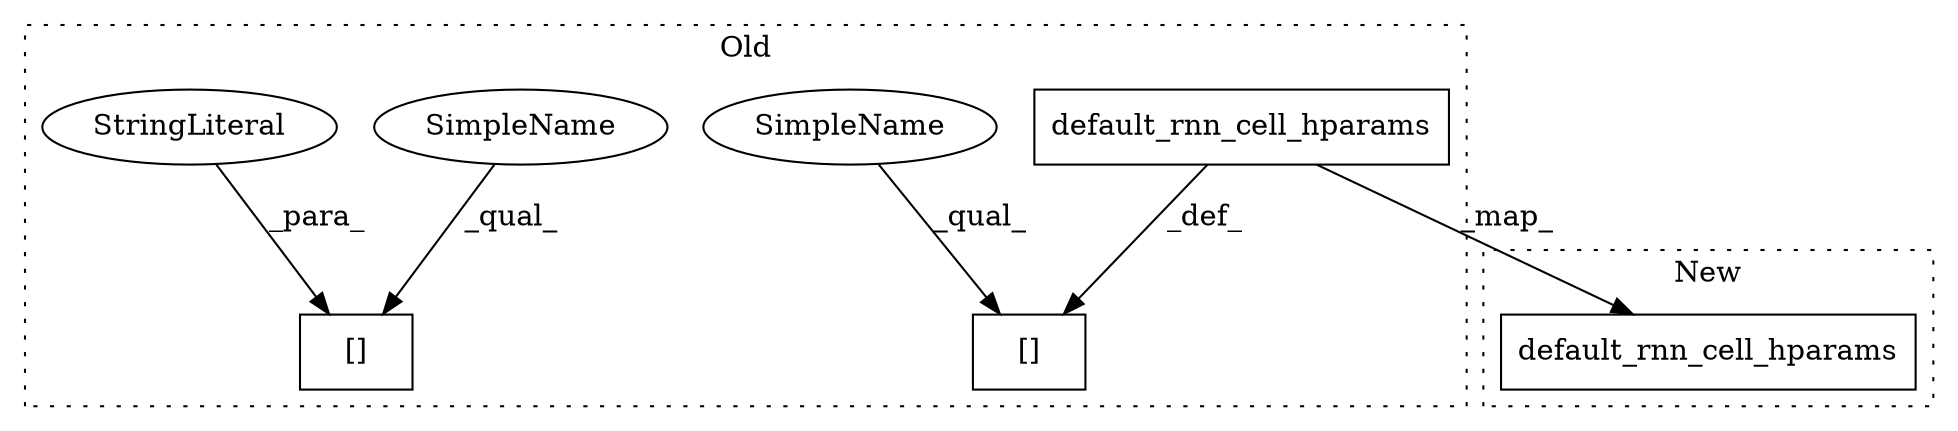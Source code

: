 digraph G {
subgraph cluster0 {
1 [label="default_rnn_cell_hparams" a="32" s="8314" l="26" shape="box"];
3 [label="[]" a="2" s="8284,8305" l="8,1" shape="box"];
4 [label="[]" a="2" s="8241,8272" l="8,1" shape="box"];
5 [label="StringLiteral" a="45" s="8249" l="23" shape="ellipse"];
6 [label="SimpleName" a="42" s="8284" l="7" shape="ellipse"];
7 [label="SimpleName" a="42" s="8241" l="7" shape="ellipse"];
label = "Old";
style="dotted";
}
subgraph cluster1 {
2 [label="default_rnn_cell_hparams" a="32" s="9088" l="26" shape="box"];
label = "New";
style="dotted";
}
1 -> 3 [label="_def_"];
1 -> 2 [label="_map_"];
5 -> 4 [label="_para_"];
6 -> 3 [label="_qual_"];
7 -> 4 [label="_qual_"];
}